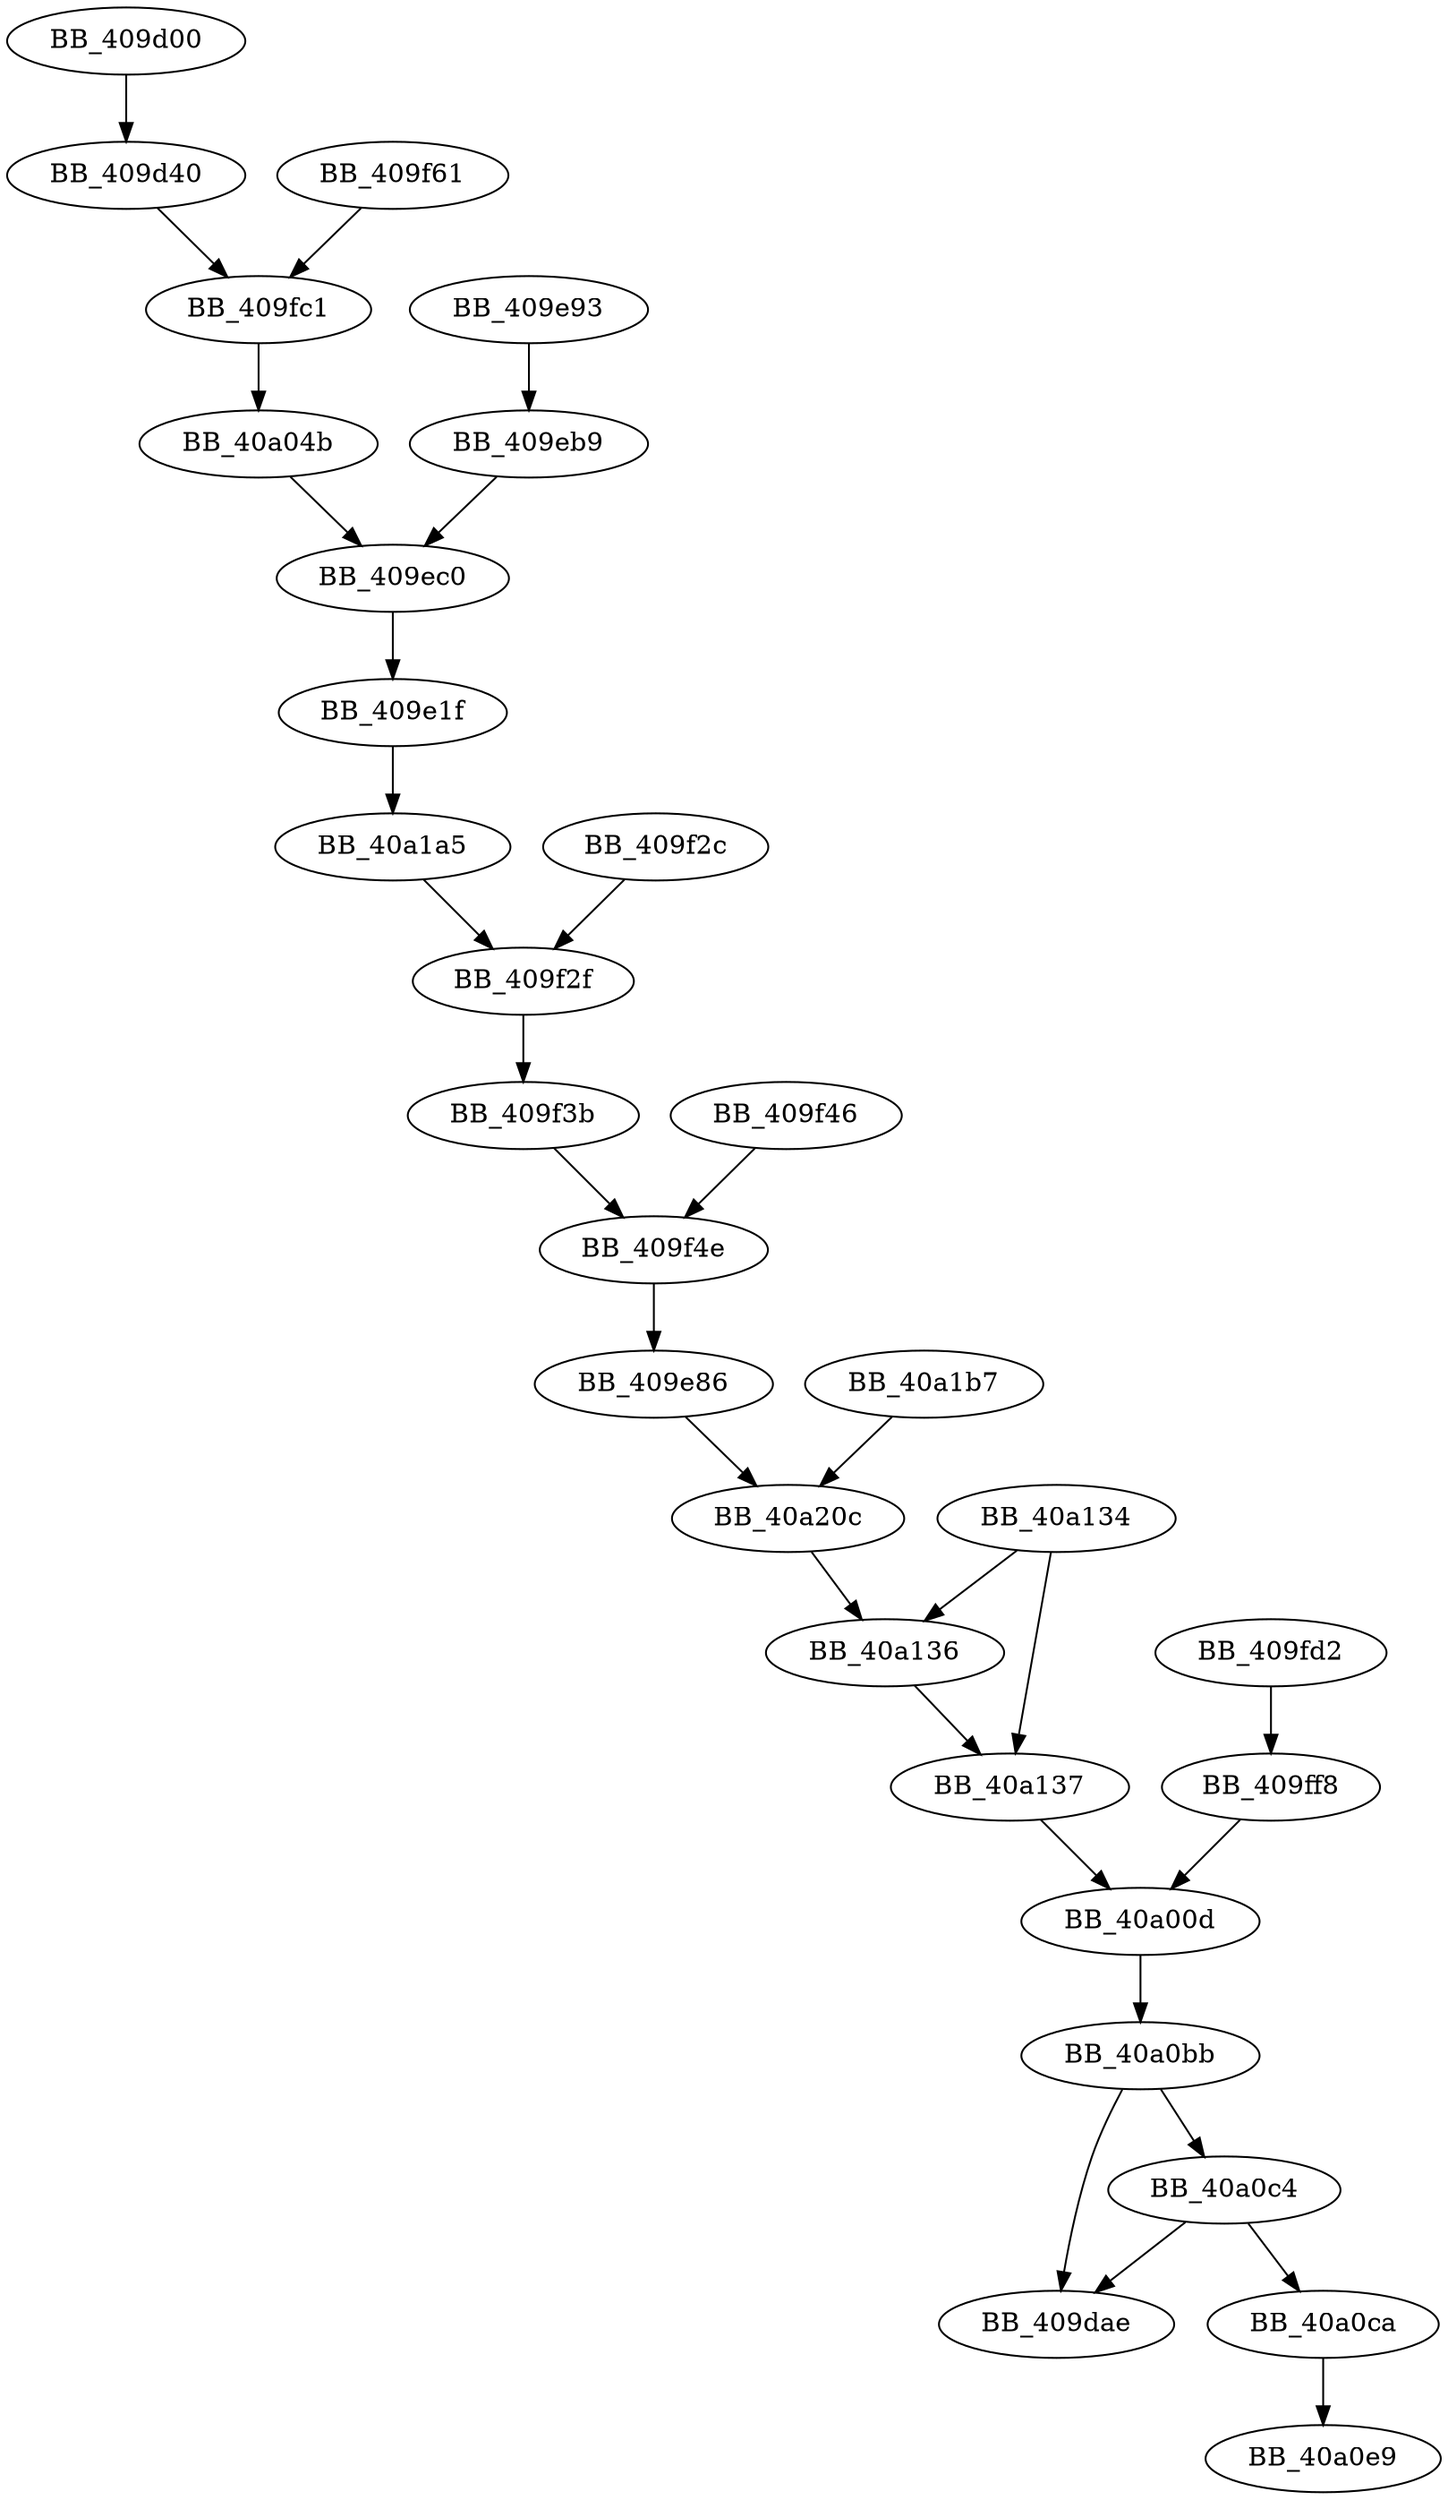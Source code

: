 DiGraph sub_409D00{
BB_409d00->BB_409d40
BB_409d40->BB_409fc1
BB_409e1f->BB_40a1a5
BB_409e86->BB_40a20c
BB_409e93->BB_409eb9
BB_409eb9->BB_409ec0
BB_409ec0->BB_409e1f
BB_409f2c->BB_409f2f
BB_409f2f->BB_409f3b
BB_409f3b->BB_409f4e
BB_409f46->BB_409f4e
BB_409f4e->BB_409e86
BB_409f61->BB_409fc1
BB_409fc1->BB_40a04b
BB_409fd2->BB_409ff8
BB_409ff8->BB_40a00d
BB_40a00d->BB_40a0bb
BB_40a04b->BB_409ec0
BB_40a0bb->BB_409dae
BB_40a0bb->BB_40a0c4
BB_40a0c4->BB_409dae
BB_40a0c4->BB_40a0ca
BB_40a0ca->BB_40a0e9
BB_40a134->BB_40a136
BB_40a134->BB_40a137
BB_40a136->BB_40a137
BB_40a137->BB_40a00d
BB_40a1a5->BB_409f2f
BB_40a1b7->BB_40a20c
BB_40a20c->BB_40a136
}
